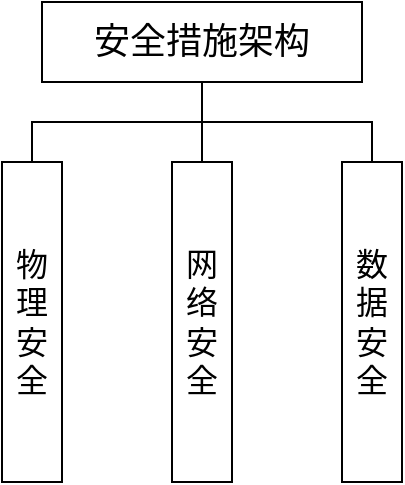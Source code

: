 <mxfile version="24.6.4" type="github">
  <diagram name="第 1 页" id="H2u8TSx38xKXM4tSMfjR">
    <mxGraphModel dx="763" dy="465" grid="1" gridSize="10" guides="1" tooltips="1" connect="1" arrows="1" fold="1" page="1" pageScale="1" pageWidth="827" pageHeight="1169" math="0" shadow="0">
      <root>
        <mxCell id="0" />
        <mxCell id="1" parent="0" />
        <mxCell id="8KrIb25lHnEiMQLBtpU9-6" value="" style="edgeStyle=orthogonalEdgeStyle;rounded=0;orthogonalLoop=1;jettySize=auto;html=1;endArrow=none;endFill=0;" edge="1" parent="1" source="8KrIb25lHnEiMQLBtpU9-1" target="8KrIb25lHnEiMQLBtpU9-3">
          <mxGeometry relative="1" as="geometry" />
        </mxCell>
        <mxCell id="8KrIb25lHnEiMQLBtpU9-1" value="&lt;font style=&quot;font-size: 18px;&quot;&gt;安全措施架构&lt;/font&gt;" style="rounded=0;whiteSpace=wrap;html=1;" vertex="1" parent="1">
          <mxGeometry x="200" y="120" width="160" height="40" as="geometry" />
        </mxCell>
        <mxCell id="8KrIb25lHnEiMQLBtpU9-2" value="&lt;font style=&quot;font-size: 16px;&quot;&gt;物理安全&lt;/font&gt;" style="rounded=0;whiteSpace=wrap;html=1;" vertex="1" parent="1">
          <mxGeometry x="180" y="200" width="30" height="160" as="geometry" />
        </mxCell>
        <mxCell id="8KrIb25lHnEiMQLBtpU9-3" value="&lt;font style=&quot;font-size: 16px;&quot;&gt;网络安全&lt;/font&gt;" style="rounded=0;whiteSpace=wrap;html=1;" vertex="1" parent="1">
          <mxGeometry x="265" y="200" width="30" height="160" as="geometry" />
        </mxCell>
        <mxCell id="8KrIb25lHnEiMQLBtpU9-4" value="&lt;font style=&quot;font-size: 16px;&quot;&gt;数据安全&lt;/font&gt;" style="rounded=0;whiteSpace=wrap;html=1;" vertex="1" parent="1">
          <mxGeometry x="350" y="200" width="30" height="160" as="geometry" />
        </mxCell>
        <mxCell id="8KrIb25lHnEiMQLBtpU9-7" value="" style="edgeStyle=orthogonalEdgeStyle;rounded=0;orthogonalLoop=1;jettySize=auto;html=1;endArrow=none;endFill=0;entryX=0.5;entryY=0;entryDx=0;entryDy=0;exitX=0.5;exitY=1;exitDx=0;exitDy=0;" edge="1" parent="1" source="8KrIb25lHnEiMQLBtpU9-1" target="8KrIb25lHnEiMQLBtpU9-4">
          <mxGeometry relative="1" as="geometry">
            <mxPoint x="290" y="170" as="sourcePoint" />
            <mxPoint x="290" y="210" as="targetPoint" />
          </mxGeometry>
        </mxCell>
        <mxCell id="8KrIb25lHnEiMQLBtpU9-8" value="" style="edgeStyle=orthogonalEdgeStyle;rounded=0;orthogonalLoop=1;jettySize=auto;html=1;endArrow=none;endFill=0;entryX=0.5;entryY=0;entryDx=0;entryDy=0;exitX=0.5;exitY=1;exitDx=0;exitDy=0;" edge="1" parent="1" source="8KrIb25lHnEiMQLBtpU9-1" target="8KrIb25lHnEiMQLBtpU9-2">
          <mxGeometry relative="1" as="geometry">
            <mxPoint x="280" y="161" as="sourcePoint" />
            <mxPoint x="375" y="210" as="targetPoint" />
          </mxGeometry>
        </mxCell>
      </root>
    </mxGraphModel>
  </diagram>
</mxfile>
